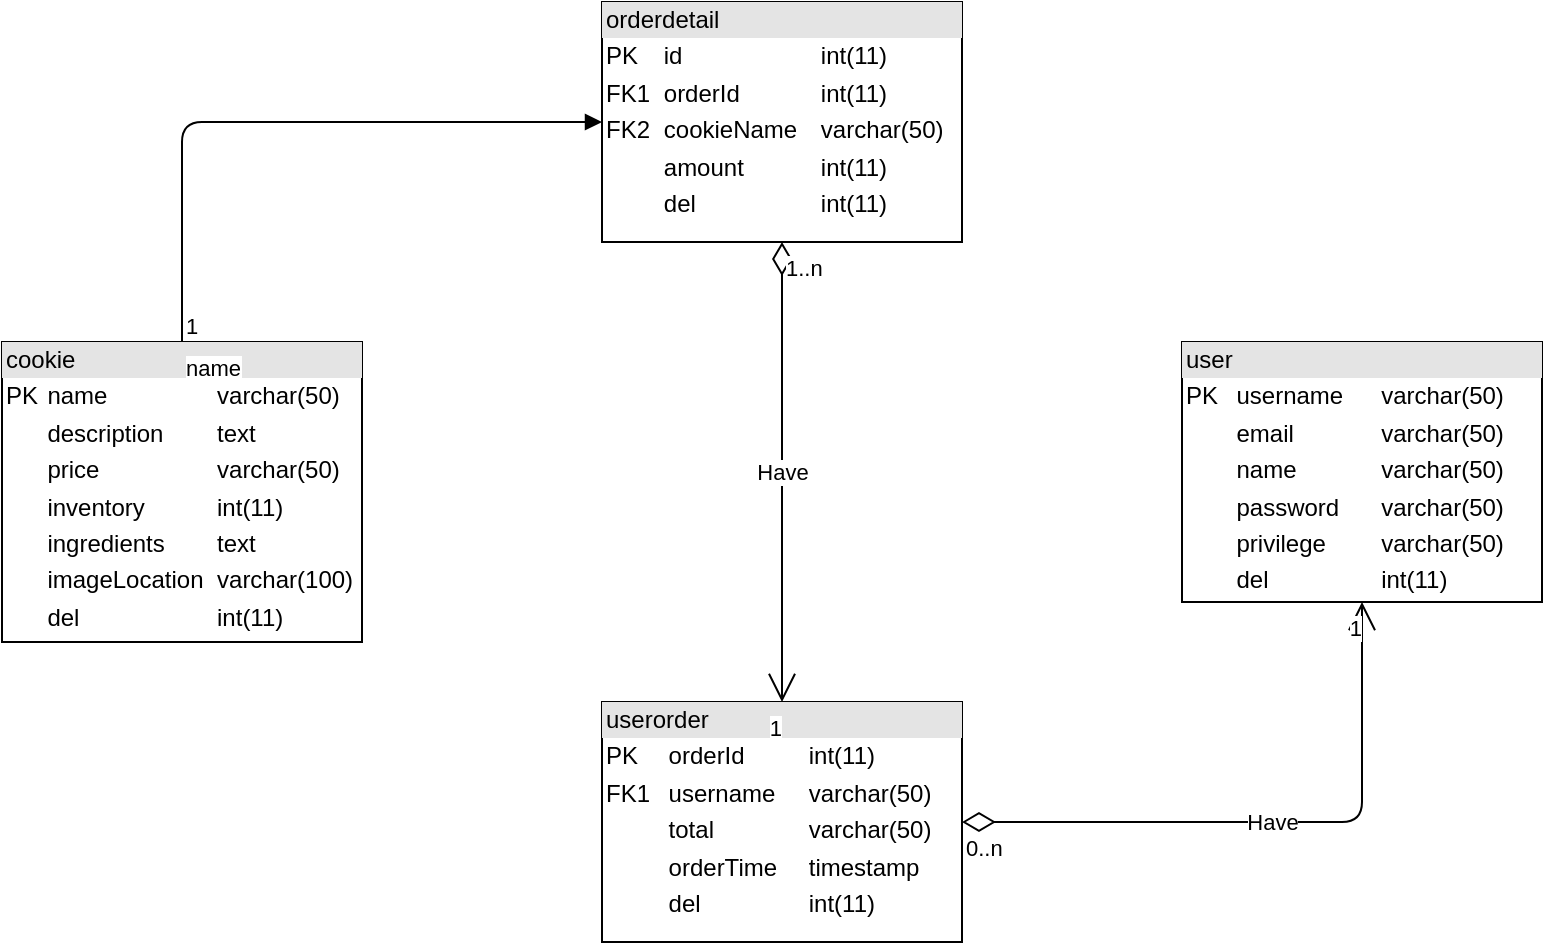 <mxfile version="13.9.2" type="device"><diagram id="4pb8ZO9KnO7xZ_5fXz4h" name="Page-1"><mxGraphModel dx="1550" dy="863" grid="1" gridSize="10" guides="1" tooltips="1" connect="1" arrows="1" fold="1" page="1" pageScale="1" pageWidth="850" pageHeight="1100" math="0" shadow="0"><root><mxCell id="0"/><mxCell id="1" parent="0"/><mxCell id="3EQBrsQRXg-mBJOVho8W-1" value="&lt;div style=&quot;box-sizing: border-box ; width: 100% ; background: #e4e4e4 ; padding: 2px&quot;&gt;cookie&lt;/div&gt;&lt;table style=&quot;width: 100% ; font-size: 1em&quot; cellpadding=&quot;2&quot; cellspacing=&quot;0&quot;&gt;&lt;tbody&gt;&lt;tr&gt;&lt;td&gt;PK&lt;/td&gt;&lt;td&gt;name&lt;/td&gt;&lt;td&gt;varchar(50)&lt;span&gt;&#9;&lt;/span&gt;&lt;/td&gt;&lt;/tr&gt;&lt;tr&gt;&lt;td&gt;&lt;br&gt;&lt;/td&gt;&lt;td&gt;description&lt;/td&gt;&lt;td&gt;text&lt;br&gt;&lt;/td&gt;&lt;/tr&gt;&lt;tr&gt;&lt;td&gt;&lt;/td&gt;&lt;td&gt;price&lt;br&gt;&lt;/td&gt;&lt;td&gt;varchar(50)&lt;br&gt;&lt;/td&gt;&lt;/tr&gt;&lt;tr&gt;&lt;td&gt;&lt;br&gt;&lt;/td&gt;&lt;td&gt;inventory&lt;br&gt;&lt;/td&gt;&lt;td&gt;int(11)&lt;span&gt;&#9;&lt;/span&gt;&lt;br&gt;&lt;/td&gt;&lt;/tr&gt;&lt;tr&gt;&lt;td&gt;&lt;br&gt;&lt;/td&gt;&lt;td&gt;ingredients&lt;br&gt;&lt;/td&gt;&lt;td&gt;text&lt;br&gt;&lt;/td&gt;&lt;/tr&gt;&lt;tr&gt;&lt;td&gt;&lt;br&gt;&lt;/td&gt;&lt;td&gt;imageLocation&lt;/td&gt;&lt;td&gt;varchar(100)&lt;br&gt;&lt;/td&gt;&lt;/tr&gt;&lt;tr&gt;&lt;td&gt;&lt;br&gt;&lt;/td&gt;&lt;td&gt;del&lt;br&gt;&lt;/td&gt;&lt;td&gt;int(11)&lt;span&gt;&#9;&lt;/span&gt;&lt;br&gt;&lt;/td&gt;&lt;/tr&gt;&lt;/tbody&gt;&lt;/table&gt;" style="verticalAlign=top;align=left;overflow=fill;html=1;" vertex="1" parent="1"><mxGeometry x="400" y="490" width="180" height="150" as="geometry"/></mxCell><mxCell id="3EQBrsQRXg-mBJOVho8W-2" value="&lt;div style=&quot;box-sizing: border-box ; width: 100% ; background: #e4e4e4 ; padding: 2px&quot;&gt;orderdetail&lt;/div&gt;&lt;table style=&quot;width: 100% ; font-size: 1em&quot; cellpadding=&quot;2&quot; cellspacing=&quot;0&quot;&gt;&lt;tbody&gt;&lt;tr&gt;&lt;td&gt;PK&lt;/td&gt;&lt;td&gt;id&lt;/td&gt;&lt;td&gt;int(11)&lt;br&gt;&lt;/td&gt;&lt;/tr&gt;&lt;tr&gt;&lt;td&gt;FK1&lt;/td&gt;&lt;td&gt;orderId&lt;/td&gt;&lt;td&gt;int(11)&lt;br&gt;&lt;/td&gt;&lt;/tr&gt;&lt;tr&gt;&lt;td&gt;FK2&lt;/td&gt;&lt;td&gt;cookieName&lt;/td&gt;&lt;td&gt;varchar(50)&lt;br&gt;&lt;/td&gt;&lt;/tr&gt;&lt;tr&gt;&lt;td&gt;&lt;br&gt;&lt;/td&gt;&lt;td&gt;amount&lt;br&gt;&lt;/td&gt;&lt;td&gt;int(11)&lt;br&gt;&lt;/td&gt;&lt;/tr&gt;&lt;tr&gt;&lt;td&gt;&lt;br&gt;&lt;/td&gt;&lt;td&gt;del&lt;br&gt;&lt;/td&gt;&lt;td&gt;int(11)&lt;br&gt;&lt;/td&gt;&lt;/tr&gt;&lt;/tbody&gt;&lt;/table&gt;" style="verticalAlign=top;align=left;overflow=fill;html=1;" vertex="1" parent="1"><mxGeometry x="700" y="320" width="180" height="120" as="geometry"/></mxCell><mxCell id="3EQBrsQRXg-mBJOVho8W-3" value="&lt;div style=&quot;box-sizing: border-box ; width: 100% ; background: #e4e4e4 ; padding: 2px&quot;&gt;user&lt;/div&gt;&lt;table style=&quot;width: 100% ; font-size: 1em&quot; cellpadding=&quot;2&quot; cellspacing=&quot;0&quot;&gt;&lt;tbody&gt;&lt;tr&gt;&lt;td&gt;PK&lt;/td&gt;&lt;td&gt;username&lt;/td&gt;&lt;td&gt;varchar(50)&lt;br&gt;&lt;/td&gt;&lt;/tr&gt;&lt;tr&gt;&lt;td&gt;&lt;br&gt;&lt;/td&gt;&lt;td&gt;email&lt;/td&gt;&lt;td&gt;varchar(50)&lt;br&gt;&lt;/td&gt;&lt;/tr&gt;&lt;tr&gt;&lt;td&gt;&lt;/td&gt;&lt;td&gt;name&lt;/td&gt;&lt;td&gt;varchar(50)&lt;span&gt;&#9;&lt;/span&gt;&lt;br&gt;&lt;/td&gt;&lt;/tr&gt;&lt;tr&gt;&lt;td&gt;&lt;br&gt;&lt;/td&gt;&lt;td&gt;password&lt;br&gt;&lt;/td&gt;&lt;td&gt;varchar(50)&lt;span&gt;&#9;&lt;/span&gt;&lt;br&gt;&lt;/td&gt;&lt;/tr&gt;&lt;tr&gt;&lt;td&gt;&lt;br&gt;&lt;/td&gt;&lt;td&gt;privilege&lt;br&gt;&lt;/td&gt;&lt;td&gt;varchar(50)&lt;span&gt;&#9;&lt;/span&gt;&lt;br&gt;&lt;/td&gt;&lt;/tr&gt;&lt;tr&gt;&lt;td&gt;&lt;br&gt;&lt;/td&gt;&lt;td&gt;del&lt;br&gt;&lt;/td&gt;&lt;td&gt;int(11)&lt;br&gt;&lt;/td&gt;&lt;/tr&gt;&lt;/tbody&gt;&lt;/table&gt;" style="verticalAlign=top;align=left;overflow=fill;html=1;" vertex="1" parent="1"><mxGeometry x="990" y="490" width="180" height="130" as="geometry"/></mxCell><mxCell id="3EQBrsQRXg-mBJOVho8W-4" value="&lt;div style=&quot;box-sizing: border-box ; width: 100% ; background: #e4e4e4 ; padding: 2px&quot;&gt;userorder&lt;/div&gt;&lt;table style=&quot;width: 100% ; font-size: 1em&quot; cellpadding=&quot;2&quot; cellspacing=&quot;0&quot;&gt;&lt;tbody&gt;&lt;tr&gt;&lt;td&gt;PK&lt;/td&gt;&lt;td&gt;orderId&lt;/td&gt;&lt;td&gt;int(11)&lt;span&gt;&#9;&lt;/span&gt;&lt;/td&gt;&lt;/tr&gt;&lt;tr&gt;&lt;td&gt;FK1&lt;/td&gt;&lt;td&gt;username&lt;/td&gt;&lt;td&gt;varchar(50)&lt;br&gt;&lt;/td&gt;&lt;/tr&gt;&lt;tr&gt;&lt;td&gt;&lt;/td&gt;&lt;td&gt;total&lt;/td&gt;&lt;td&gt;varchar(50)&lt;span&gt;&#9;&lt;/span&gt;&lt;br&gt;&lt;/td&gt;&lt;/tr&gt;&lt;tr&gt;&lt;td&gt;&lt;br&gt;&lt;/td&gt;&lt;td&gt;orderTime&lt;br&gt;&lt;/td&gt;&lt;td&gt;timestamp&lt;br&gt;&lt;/td&gt;&lt;/tr&gt;&lt;tr&gt;&lt;td&gt;&lt;br&gt;&lt;/td&gt;&lt;td&gt;del&lt;/td&gt;&lt;td&gt;int(11)&lt;br&gt;&lt;/td&gt;&lt;/tr&gt;&lt;/tbody&gt;&lt;/table&gt;" style="verticalAlign=top;align=left;overflow=fill;html=1;" vertex="1" parent="1"><mxGeometry x="700" y="670" width="180" height="120" as="geometry"/></mxCell><mxCell id="3EQBrsQRXg-mBJOVho8W-5" value="Have" style="endArrow=open;html=1;endSize=12;startArrow=diamondThin;startSize=14;startFill=0;edgeStyle=orthogonalEdgeStyle;exitX=1;exitY=0.5;exitDx=0;exitDy=0;entryX=0.5;entryY=1;entryDx=0;entryDy=0;" edge="1" parent="1" source="3EQBrsQRXg-mBJOVho8W-4" target="3EQBrsQRXg-mBJOVho8W-3"><mxGeometry relative="1" as="geometry"><mxPoint x="930" y="680" as="sourcePoint"/><mxPoint x="1090" y="680" as="targetPoint"/></mxGeometry></mxCell><mxCell id="3EQBrsQRXg-mBJOVho8W-6" value="0..n" style="edgeLabel;resizable=0;html=1;align=left;verticalAlign=top;" connectable="0" vertex="1" parent="3EQBrsQRXg-mBJOVho8W-5"><mxGeometry x="-1" relative="1" as="geometry"/></mxCell><mxCell id="3EQBrsQRXg-mBJOVho8W-7" value="1" style="edgeLabel;resizable=0;html=1;align=right;verticalAlign=top;" connectable="0" vertex="1" parent="3EQBrsQRXg-mBJOVho8W-5"><mxGeometry x="1" relative="1" as="geometry"/></mxCell><mxCell id="3EQBrsQRXg-mBJOVho8W-8" value="Have" style="endArrow=open;html=1;endSize=12;startArrow=diamondThin;startSize=14;startFill=0;edgeStyle=orthogonalEdgeStyle;exitX=0.5;exitY=1;exitDx=0;exitDy=0;entryX=0.5;entryY=0;entryDx=0;entryDy=0;" edge="1" parent="1" source="3EQBrsQRXg-mBJOVho8W-2" target="3EQBrsQRXg-mBJOVho8W-4"><mxGeometry relative="1" as="geometry"><mxPoint x="740" y="550" as="sourcePoint"/><mxPoint x="900" y="550" as="targetPoint"/></mxGeometry></mxCell><mxCell id="3EQBrsQRXg-mBJOVho8W-9" value="1..n" style="edgeLabel;resizable=0;html=1;align=left;verticalAlign=top;" connectable="0" vertex="1" parent="3EQBrsQRXg-mBJOVho8W-8"><mxGeometry x="-1" relative="1" as="geometry"/></mxCell><mxCell id="3EQBrsQRXg-mBJOVho8W-10" value="1" style="edgeLabel;resizable=0;html=1;align=right;verticalAlign=top;" connectable="0" vertex="1" parent="3EQBrsQRXg-mBJOVho8W-8"><mxGeometry x="1" relative="1" as="geometry"/></mxCell><mxCell id="3EQBrsQRXg-mBJOVho8W-11" value="name" style="endArrow=block;endFill=1;html=1;edgeStyle=orthogonalEdgeStyle;align=left;verticalAlign=top;exitX=0.5;exitY=0;exitDx=0;exitDy=0;entryX=0;entryY=0.5;entryDx=0;entryDy=0;" edge="1" parent="1" source="3EQBrsQRXg-mBJOVho8W-1" target="3EQBrsQRXg-mBJOVho8W-2"><mxGeometry x="-1" relative="1" as="geometry"><mxPoint x="460" y="390" as="sourcePoint"/><mxPoint x="620" y="390" as="targetPoint"/></mxGeometry></mxCell><mxCell id="3EQBrsQRXg-mBJOVho8W-12" value="1" style="edgeLabel;resizable=0;html=1;align=left;verticalAlign=bottom;" connectable="0" vertex="1" parent="3EQBrsQRXg-mBJOVho8W-11"><mxGeometry x="-1" relative="1" as="geometry"/></mxCell></root></mxGraphModel></diagram></mxfile>